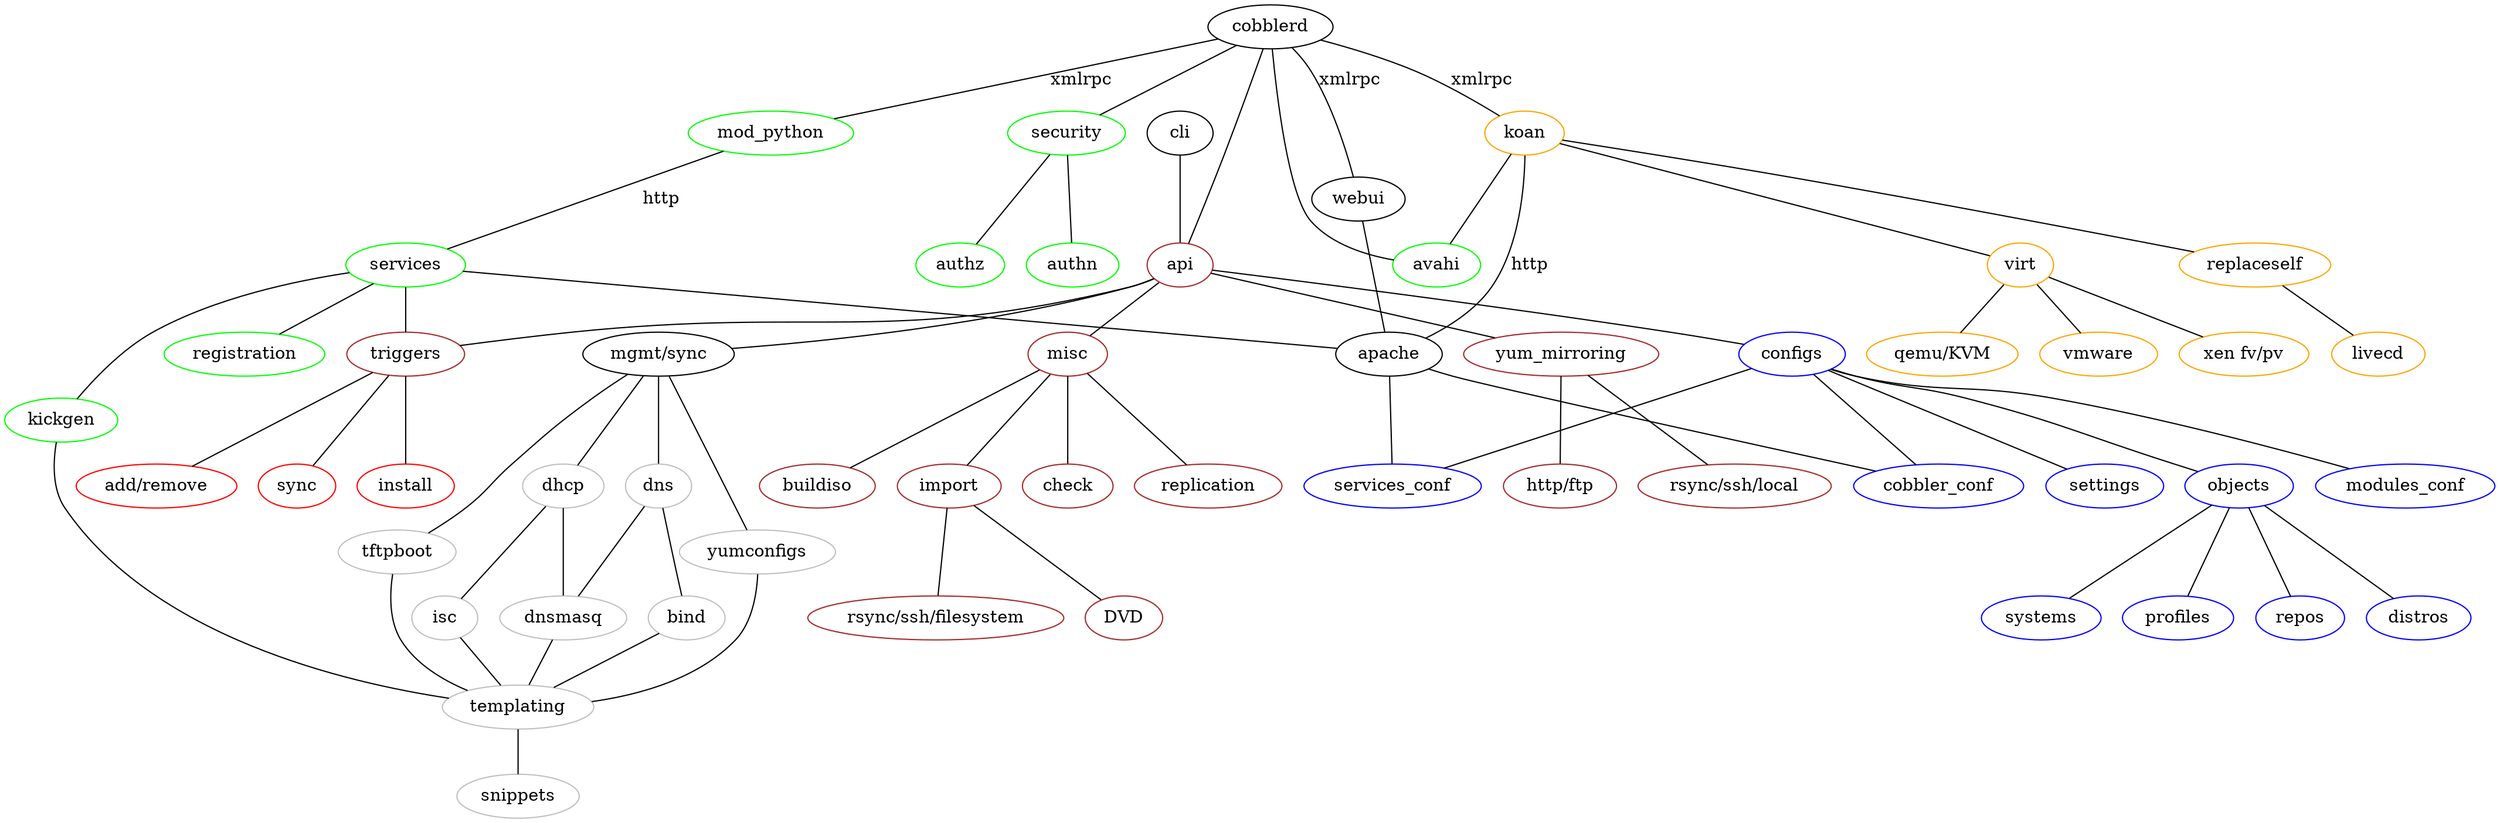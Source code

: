 graph arch { 


webui -- apache

cobblerd
mgmt [label="mgmt/sync"]
// yum stuff

node [color="brown"]

api
misc -- replication
misc -- buildiso
i_dvd [label="DVD"]
i_other [label="rsync/ssh/filesystem"]
misc -- import
import -- i_dvd
import -- i_other
misc -- check

api -- mgmt
api -- misc

api -- yum_mirroring
api -- triggers
y_rsync [label="rsync/ssh/local"]
y_http_ftp [label="http/ftp"]
yum_mirroring -- y_rsync
yum_mirroring -- y_http_ftp 

node [color="black"]

cli -- api
cli
cobblerd -- api

node [color="red"]

// triggers stuff
triggers_add [label="add/remove"]
triggers_sync [label="sync"]
triggers_install [label="install"]
triggers -- triggers_add
triggers -- triggers_sync
triggers -- triggers_install

// mgmt stuff

node [color="grey"]

dns
dhcp 
mgmt -- tftpboot
mgmt -- dns
mgmt -- dhcp
dns -- bind
dns -- dnsmasq
dhcp -- isc
dhcp -- dnsmasq
yumconfigs 
mgmt -- yumconfigs
tftpboot -- templating
isc -- templating
dnsmasq -- templating
bind -- templating
yumconfigs -- templating
templating -- snippets

node [color="blue"]

api -- configs
configs -- settings
configs -- objects
objects -- distros
objects -- systems
objects -- profiles
objects -- repos
configs -- modules_conf
configs -- cobbler_conf
configs -- services_conf
apache -- cobbler_conf
apache -- services_conf


node [color="green"]

cobblerd -- security
cobblerd -- webui [label="xmlrpc"]
cobblerd -- avahi
cobblerd -- mod_python [label="xmlrpc"]
mod_python -- services [label="http"]
services -- kickgen
kickgen -- templating
services -- registration
services -- triggers

services -- apache

security -- authn
security -- authz

node [color="orange"]

cobblerd -- koan [label="xmlrpc"]
koan -- avahi
koan -- replaceself
replaceself -- livecd
koan -- virt
koan -- apache [label="http"]
xen [label="xen fv/pv"]
virt -- xen
qemu_kvm [label="qemu/KVM"]
virt -- qemu_kvm
virt -- vmware


}
